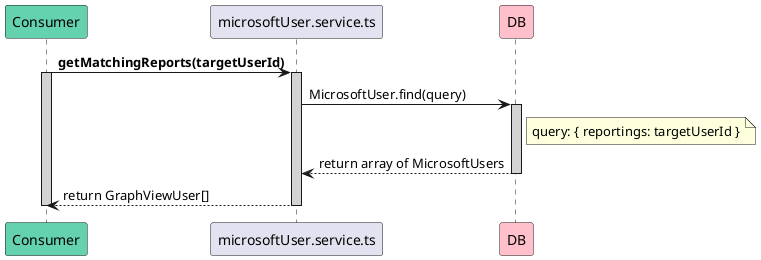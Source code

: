 @startuml getMatchingReports
participant Consumer #64D1AF
participant microsoftUser.service.ts
participant DB #FFC0CB

Consumer -> microsoftUser.service.ts : **getMatchingReports(targetUserId)**
activate Consumer #D3D3D3
activate microsoftUser.service.ts #D3D3D3

microsoftUser.service.ts -> DB : MicrosoftUser.find(query)
activate DB #D3D3D3
note right of DB: query: { reportings: targetUserId }
DB --> microsoftUser.service.ts: return array of MicrosoftUsers
deactivate DB

Consumer <-- microsoftUser.service.ts : return GraphViewUser[]
deactivate microsoftUser.service.ts
deactivate Consumer
@enduml
